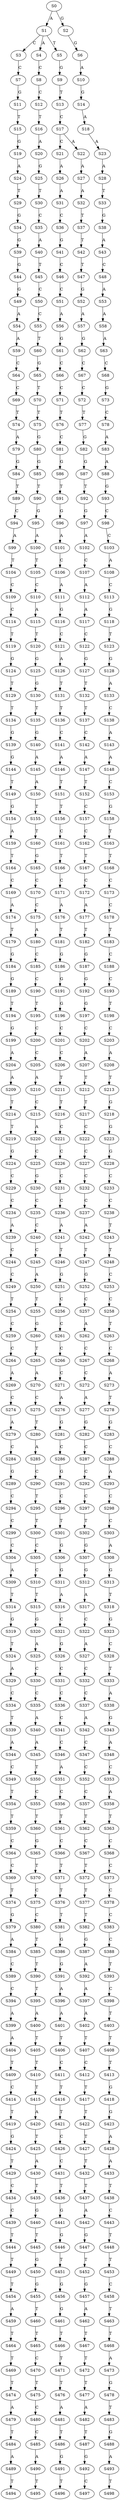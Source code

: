 strict digraph  {
	S0 -> S1 [ label = A ];
	S0 -> S2 [ label = G ];
	S1 -> S3 [ label = C ];
	S1 -> S4 [ label = A ];
	S1 -> S5 [ label = T ];
	S2 -> S6 [ label = G ];
	S3 -> S7 [ label = C ];
	S4 -> S8 [ label = C ];
	S5 -> S9 [ label = G ];
	S6 -> S10 [ label = A ];
	S7 -> S11 [ label = G ];
	S8 -> S12 [ label = C ];
	S9 -> S13 [ label = T ];
	S10 -> S14 [ label = G ];
	S11 -> S15 [ label = T ];
	S12 -> S16 [ label = T ];
	S13 -> S17 [ label = C ];
	S14 -> S18 [ label = A ];
	S15 -> S19 [ label = G ];
	S16 -> S20 [ label = A ];
	S17 -> S21 [ label = C ];
	S17 -> S22 [ label = A ];
	S18 -> S23 [ label = A ];
	S19 -> S24 [ label = A ];
	S20 -> S25 [ label = G ];
	S21 -> S26 [ label = A ];
	S22 -> S27 [ label = A ];
	S23 -> S28 [ label = A ];
	S24 -> S29 [ label = T ];
	S25 -> S30 [ label = T ];
	S26 -> S31 [ label = A ];
	S27 -> S32 [ label = A ];
	S28 -> S33 [ label = T ];
	S29 -> S34 [ label = G ];
	S30 -> S35 [ label = C ];
	S31 -> S36 [ label = C ];
	S32 -> S37 [ label = T ];
	S33 -> S38 [ label = G ];
	S34 -> S39 [ label = G ];
	S35 -> S40 [ label = A ];
	S36 -> S41 [ label = G ];
	S37 -> S42 [ label = T ];
	S38 -> S43 [ label = A ];
	S39 -> S44 [ label = G ];
	S40 -> S45 [ label = T ];
	S41 -> S46 [ label = C ];
	S42 -> S47 [ label = T ];
	S43 -> S48 [ label = C ];
	S44 -> S49 [ label = G ];
	S45 -> S50 [ label = C ];
	S46 -> S51 [ label = C ];
	S47 -> S52 [ label = G ];
	S48 -> S53 [ label = A ];
	S49 -> S54 [ label = A ];
	S50 -> S55 [ label = C ];
	S51 -> S56 [ label = A ];
	S52 -> S57 [ label = A ];
	S53 -> S58 [ label = A ];
	S54 -> S59 [ label = A ];
	S55 -> S60 [ label = T ];
	S56 -> S61 [ label = G ];
	S57 -> S62 [ label = G ];
	S58 -> S63 [ label = A ];
	S59 -> S64 [ label = C ];
	S60 -> S65 [ label = G ];
	S61 -> S66 [ label = C ];
	S62 -> S67 [ label = C ];
	S63 -> S68 [ label = C ];
	S64 -> S69 [ label = C ];
	S65 -> S70 [ label = T ];
	S66 -> S71 [ label = C ];
	S67 -> S72 [ label = C ];
	S68 -> S73 [ label = G ];
	S69 -> S74 [ label = T ];
	S70 -> S75 [ label = T ];
	S71 -> S76 [ label = T ];
	S72 -> S77 [ label = T ];
	S73 -> S78 [ label = C ];
	S74 -> S79 [ label = A ];
	S75 -> S80 [ label = G ];
	S76 -> S81 [ label = C ];
	S77 -> S82 [ label = G ];
	S78 -> S83 [ label = A ];
	S79 -> S84 [ label = G ];
	S80 -> S85 [ label = G ];
	S81 -> S86 [ label = G ];
	S82 -> S87 [ label = G ];
	S83 -> S88 [ label = A ];
	S84 -> S89 [ label = T ];
	S85 -> S90 [ label = T ];
	S86 -> S91 [ label = T ];
	S87 -> S92 [ label = T ];
	S88 -> S93 [ label = G ];
	S89 -> S94 [ label = C ];
	S90 -> S95 [ label = G ];
	S91 -> S96 [ label = G ];
	S92 -> S97 [ label = G ];
	S93 -> S98 [ label = C ];
	S94 -> S99 [ label = A ];
	S95 -> S100 [ label = A ];
	S96 -> S101 [ label = A ];
	S97 -> S102 [ label = A ];
	S98 -> S103 [ label = C ];
	S99 -> S104 [ label = T ];
	S100 -> S105 [ label = T ];
	S101 -> S106 [ label = C ];
	S102 -> S107 [ label = C ];
	S103 -> S108 [ label = A ];
	S104 -> S109 [ label = C ];
	S105 -> S110 [ label = C ];
	S106 -> S111 [ label = A ];
	S107 -> S112 [ label = A ];
	S108 -> S113 [ label = C ];
	S109 -> S114 [ label = C ];
	S110 -> S115 [ label = A ];
	S111 -> S116 [ label = G ];
	S112 -> S117 [ label = A ];
	S113 -> S118 [ label = G ];
	S114 -> S119 [ label = T ];
	S115 -> S120 [ label = T ];
	S116 -> S121 [ label = C ];
	S117 -> S122 [ label = C ];
	S118 -> S123 [ label = T ];
	S119 -> S124 [ label = G ];
	S120 -> S125 [ label = G ];
	S121 -> S126 [ label = A ];
	S122 -> S127 [ label = G ];
	S123 -> S128 [ label = G ];
	S124 -> S129 [ label = T ];
	S125 -> S130 [ label = G ];
	S126 -> S131 [ label = T ];
	S127 -> S132 [ label = T ];
	S128 -> S133 [ label = A ];
	S129 -> S134 [ label = T ];
	S130 -> S135 [ label = T ];
	S131 -> S136 [ label = T ];
	S132 -> S137 [ label = T ];
	S133 -> S138 [ label = C ];
	S134 -> S139 [ label = G ];
	S135 -> S140 [ label = G ];
	S136 -> S141 [ label = C ];
	S137 -> S142 [ label = C ];
	S138 -> S143 [ label = A ];
	S139 -> S144 [ label = G ];
	S140 -> S145 [ label = A ];
	S141 -> S146 [ label = A ];
	S142 -> S147 [ label = A ];
	S143 -> S148 [ label = A ];
	S144 -> S149 [ label = T ];
	S145 -> S150 [ label = A ];
	S146 -> S151 [ label = T ];
	S147 -> S152 [ label = T ];
	S148 -> S153 [ label = C ];
	S149 -> S154 [ label = G ];
	S150 -> S155 [ label = T ];
	S151 -> S156 [ label = T ];
	S152 -> S157 [ label = C ];
	S153 -> S158 [ label = G ];
	S154 -> S159 [ label = A ];
	S155 -> S160 [ label = T ];
	S156 -> S161 [ label = C ];
	S157 -> S162 [ label = C ];
	S158 -> S163 [ label = T ];
	S159 -> S164 [ label = T ];
	S160 -> S165 [ label = G ];
	S161 -> S166 [ label = T ];
	S162 -> S167 [ label = T ];
	S163 -> S168 [ label = T ];
	S164 -> S169 [ label = C ];
	S165 -> S170 [ label = C ];
	S166 -> S171 [ label = C ];
	S167 -> S172 [ label = C ];
	S168 -> S173 [ label = C ];
	S169 -> S174 [ label = A ];
	S170 -> S175 [ label = C ];
	S171 -> S176 [ label = A ];
	S172 -> S177 [ label = A ];
	S173 -> S178 [ label = C ];
	S174 -> S179 [ label = T ];
	S175 -> S180 [ label = A ];
	S176 -> S181 [ label = T ];
	S177 -> S182 [ label = T ];
	S178 -> S183 [ label = T ];
	S179 -> S184 [ label = G ];
	S180 -> S185 [ label = C ];
	S181 -> S186 [ label = G ];
	S182 -> S187 [ label = G ];
	S183 -> S188 [ label = C ];
	S184 -> S189 [ label = G ];
	S185 -> S190 [ label = C ];
	S186 -> S191 [ label = G ];
	S187 -> S192 [ label = G ];
	S188 -> S193 [ label = C ];
	S189 -> S194 [ label = T ];
	S190 -> S195 [ label = T ];
	S191 -> S196 [ label = G ];
	S192 -> S197 [ label = G ];
	S193 -> S198 [ label = T ];
	S194 -> S199 [ label = G ];
	S195 -> S200 [ label = C ];
	S196 -> S201 [ label = C ];
	S197 -> S202 [ label = C ];
	S198 -> S203 [ label = C ];
	S199 -> S204 [ label = A ];
	S200 -> S205 [ label = C ];
	S201 -> S206 [ label = C ];
	S202 -> S207 [ label = A ];
	S203 -> S208 [ label = A ];
	S204 -> S209 [ label = A ];
	S205 -> S210 [ label = A ];
	S206 -> S211 [ label = T ];
	S207 -> S212 [ label = T ];
	S208 -> S213 [ label = T ];
	S209 -> S214 [ label = T ];
	S210 -> S215 [ label = C ];
	S211 -> S216 [ label = T ];
	S212 -> S217 [ label = T ];
	S213 -> S218 [ label = G ];
	S214 -> S219 [ label = T ];
	S215 -> S220 [ label = A ];
	S216 -> S221 [ label = C ];
	S217 -> S222 [ label = C ];
	S218 -> S223 [ label = G ];
	S219 -> S224 [ label = G ];
	S220 -> S225 [ label = C ];
	S221 -> S226 [ label = C ];
	S222 -> S227 [ label = C ];
	S223 -> S228 [ label = G ];
	S224 -> S229 [ label = C ];
	S225 -> S230 [ label = G ];
	S226 -> S231 [ label = C ];
	S227 -> S232 [ label = C ];
	S228 -> S233 [ label = C ];
	S229 -> S234 [ label = C ];
	S230 -> S235 [ label = C ];
	S231 -> S236 [ label = C ];
	S232 -> S237 [ label = C ];
	S233 -> S238 [ label = C ];
	S234 -> S239 [ label = A ];
	S235 -> S240 [ label = C ];
	S236 -> S241 [ label = A ];
	S237 -> S242 [ label = A ];
	S238 -> S243 [ label = T ];
	S239 -> S244 [ label = C ];
	S240 -> S245 [ label = C ];
	S241 -> S246 [ label = T ];
	S242 -> S247 [ label = T ];
	S243 -> S248 [ label = T ];
	S244 -> S249 [ label = C ];
	S245 -> S250 [ label = A ];
	S246 -> S251 [ label = G ];
	S247 -> S252 [ label = G ];
	S248 -> S253 [ label = C ];
	S249 -> S254 [ label = T ];
	S250 -> S255 [ label = T ];
	S251 -> S256 [ label = C ];
	S252 -> S257 [ label = C ];
	S253 -> S258 [ label = C ];
	S254 -> S259 [ label = C ];
	S255 -> S260 [ label = G ];
	S256 -> S261 [ label = C ];
	S257 -> S262 [ label = A ];
	S258 -> S263 [ label = T ];
	S259 -> S264 [ label = C ];
	S260 -> S265 [ label = T ];
	S261 -> S266 [ label = C ];
	S262 -> S267 [ label = C ];
	S263 -> S268 [ label = C ];
	S264 -> S269 [ label = A ];
	S265 -> S270 [ label = A ];
	S266 -> S271 [ label = C ];
	S267 -> S272 [ label = C ];
	S268 -> S273 [ label = A ];
	S269 -> S274 [ label = C ];
	S270 -> S275 [ label = C ];
	S271 -> S276 [ label = A ];
	S272 -> S277 [ label = A ];
	S273 -> S278 [ label = T ];
	S274 -> S279 [ label = A ];
	S275 -> S280 [ label = T ];
	S276 -> S281 [ label = G ];
	S277 -> S282 [ label = G ];
	S278 -> S283 [ label = G ];
	S279 -> S284 [ label = C ];
	S280 -> S285 [ label = A ];
	S281 -> S286 [ label = C ];
	S282 -> S287 [ label = C ];
	S283 -> S288 [ label = C ];
	S284 -> S289 [ label = G ];
	S285 -> S290 [ label = C ];
	S286 -> S291 [ label = G ];
	S287 -> S292 [ label = C ];
	S288 -> S293 [ label = A ];
	S289 -> S294 [ label = C ];
	S290 -> S295 [ label = T ];
	S291 -> S296 [ label = C ];
	S292 -> S297 [ label = C ];
	S293 -> S298 [ label = C ];
	S294 -> S299 [ label = C ];
	S295 -> S300 [ label = T ];
	S296 -> S301 [ label = T ];
	S297 -> S302 [ label = T ];
	S298 -> S303 [ label = C ];
	S299 -> S304 [ label = C ];
	S300 -> S305 [ label = C ];
	S301 -> S306 [ label = G ];
	S302 -> S307 [ label = G ];
	S303 -> S308 [ label = A ];
	S304 -> S309 [ label = A ];
	S305 -> S310 [ label = C ];
	S306 -> S311 [ label = G ];
	S307 -> S312 [ label = G ];
	S308 -> S313 [ label = G ];
	S309 -> S314 [ label = T ];
	S310 -> S315 [ label = T ];
	S311 -> S316 [ label = A ];
	S312 -> S317 [ label = A ];
	S313 -> S318 [ label = T ];
	S314 -> S319 [ label = G ];
	S315 -> S320 [ label = G ];
	S316 -> S321 [ label = C ];
	S317 -> S322 [ label = C ];
	S318 -> S323 [ label = G ];
	S319 -> S324 [ label = T ];
	S320 -> S325 [ label = A ];
	S321 -> S326 [ label = G ];
	S322 -> S327 [ label = A ];
	S323 -> S328 [ label = C ];
	S324 -> S329 [ label = A ];
	S325 -> S330 [ label = C ];
	S326 -> S331 [ label = C ];
	S327 -> S332 [ label = C ];
	S328 -> S333 [ label = T ];
	S329 -> S334 [ label = C ];
	S330 -> S335 [ label = C ];
	S331 -> S336 [ label = C ];
	S332 -> S337 [ label = C ];
	S333 -> S338 [ label = A ];
	S334 -> S339 [ label = T ];
	S335 -> S340 [ label = A ];
	S336 -> S341 [ label = C ];
	S337 -> S342 [ label = A ];
	S338 -> S343 [ label = G ];
	S339 -> S344 [ label = A ];
	S340 -> S345 [ label = A ];
	S341 -> S346 [ label = C ];
	S342 -> S347 [ label = C ];
	S343 -> S348 [ label = A ];
	S344 -> S349 [ label = C ];
	S345 -> S350 [ label = T ];
	S346 -> S351 [ label = A ];
	S347 -> S352 [ label = C ];
	S348 -> S353 [ label = C ];
	S349 -> S354 [ label = T ];
	S350 -> S355 [ label = C ];
	S351 -> S356 [ label = C ];
	S352 -> S357 [ label = C ];
	S353 -> S358 [ label = A ];
	S354 -> S359 [ label = T ];
	S355 -> S360 [ label = T ];
	S356 -> S361 [ label = T ];
	S357 -> S362 [ label = T ];
	S358 -> S363 [ label = T ];
	S359 -> S364 [ label = C ];
	S360 -> S365 [ label = G ];
	S361 -> S366 [ label = C ];
	S362 -> S367 [ label = C ];
	S363 -> S368 [ label = C ];
	S364 -> S369 [ label = C ];
	S365 -> S370 [ label = T ];
	S366 -> S371 [ label = T ];
	S367 -> S372 [ label = T ];
	S368 -> S373 [ label = C ];
	S369 -> S374 [ label = T ];
	S370 -> S375 [ label = C ];
	S371 -> S376 [ label = T ];
	S372 -> S377 [ label = T ];
	S373 -> S378 [ label = C ];
	S374 -> S379 [ label = G ];
	S375 -> S380 [ label = C ];
	S376 -> S381 [ label = T ];
	S377 -> S382 [ label = T ];
	S378 -> S383 [ label = C ];
	S379 -> S384 [ label = A ];
	S380 -> S385 [ label = T ];
	S381 -> S386 [ label = G ];
	S382 -> S387 [ label = G ];
	S383 -> S388 [ label = C ];
	S384 -> S389 [ label = C ];
	S385 -> S390 [ label = T ];
	S386 -> S391 [ label = G ];
	S387 -> S392 [ label = A ];
	S388 -> S393 [ label = T ];
	S389 -> S394 [ label = C ];
	S390 -> S395 [ label = T ];
	S391 -> S396 [ label = A ];
	S392 -> S397 [ label = A ];
	S393 -> S398 [ label = C ];
	S394 -> S399 [ label = A ];
	S395 -> S400 [ label = A ];
	S396 -> S401 [ label = A ];
	S397 -> S402 [ label = A ];
	S398 -> S403 [ label = T ];
	S399 -> S404 [ label = A ];
	S400 -> S405 [ label = T ];
	S401 -> S406 [ label = T ];
	S402 -> S407 [ label = T ];
	S403 -> S408 [ label = T ];
	S404 -> S409 [ label = T ];
	S405 -> S410 [ label = T ];
	S406 -> S411 [ label = C ];
	S407 -> S412 [ label = C ];
	S408 -> S413 [ label = T ];
	S409 -> S414 [ label = C ];
	S410 -> S415 [ label = T ];
	S411 -> S416 [ label = T ];
	S412 -> S417 [ label = T ];
	S413 -> S418 [ label = G ];
	S414 -> S419 [ label = T ];
	S415 -> S420 [ label = A ];
	S416 -> S421 [ label = T ];
	S417 -> S422 [ label = T ];
	S418 -> S423 [ label = G ];
	S419 -> S424 [ label = G ];
	S420 -> S425 [ label = T ];
	S421 -> S426 [ label = C ];
	S422 -> S427 [ label = T ];
	S423 -> S428 [ label = A ];
	S424 -> S429 [ label = T ];
	S425 -> S430 [ label = A ];
	S426 -> S431 [ label = C ];
	S427 -> S432 [ label = T ];
	S428 -> S433 [ label = A ];
	S429 -> S434 [ label = C ];
	S430 -> S435 [ label = T ];
	S431 -> S436 [ label = T ];
	S432 -> S437 [ label = T ];
	S433 -> S438 [ label = T ];
	S434 -> S439 [ label = C ];
	S435 -> S440 [ label = G ];
	S436 -> S441 [ label = G ];
	S437 -> S442 [ label = A ];
	S438 -> S443 [ label = C ];
	S439 -> S444 [ label = T ];
	S440 -> S445 [ label = T ];
	S441 -> S446 [ label = G ];
	S442 -> S447 [ label = G ];
	S443 -> S448 [ label = T ];
	S444 -> S449 [ label = T ];
	S445 -> S450 [ label = G ];
	S446 -> S451 [ label = T ];
	S447 -> S452 [ label = T ];
	S448 -> S453 [ label = T ];
	S449 -> S454 [ label = T ];
	S450 -> S455 [ label = G ];
	S451 -> S456 [ label = G ];
	S452 -> S457 [ label = G ];
	S453 -> S458 [ label = C ];
	S454 -> S459 [ label = A ];
	S455 -> S460 [ label = T ];
	S456 -> S461 [ label = G ];
	S457 -> S462 [ label = A ];
	S458 -> S463 [ label = T ];
	S459 -> S464 [ label = T ];
	S460 -> S465 [ label = T ];
	S461 -> S466 [ label = T ];
	S462 -> S467 [ label = T ];
	S463 -> S468 [ label = T ];
	S464 -> S469 [ label = T ];
	S465 -> S470 [ label = C ];
	S466 -> S471 [ label = T ];
	S467 -> S472 [ label = T ];
	S468 -> S473 [ label = A ];
	S469 -> S474 [ label = T ];
	S470 -> S475 [ label = T ];
	S471 -> S476 [ label = T ];
	S472 -> S477 [ label = T ];
	S473 -> S478 [ label = G ];
	S474 -> S479 [ label = A ];
	S475 -> S480 [ label = C ];
	S476 -> S481 [ label = A ];
	S477 -> S482 [ label = A ];
	S478 -> S483 [ label = T ];
	S479 -> S484 [ label = T ];
	S480 -> S485 [ label = C ];
	S481 -> S486 [ label = T ];
	S482 -> S487 [ label = T ];
	S483 -> S488 [ label = G ];
	S484 -> S489 [ label = A ];
	S485 -> S490 [ label = A ];
	S486 -> S491 [ label = G ];
	S487 -> S492 [ label = G ];
	S488 -> S493 [ label = A ];
	S489 -> S494 [ label = T ];
	S490 -> S495 [ label = T ];
	S491 -> S496 [ label = T ];
	S492 -> S497 [ label = C ];
	S493 -> S498 [ label = T ];
}
